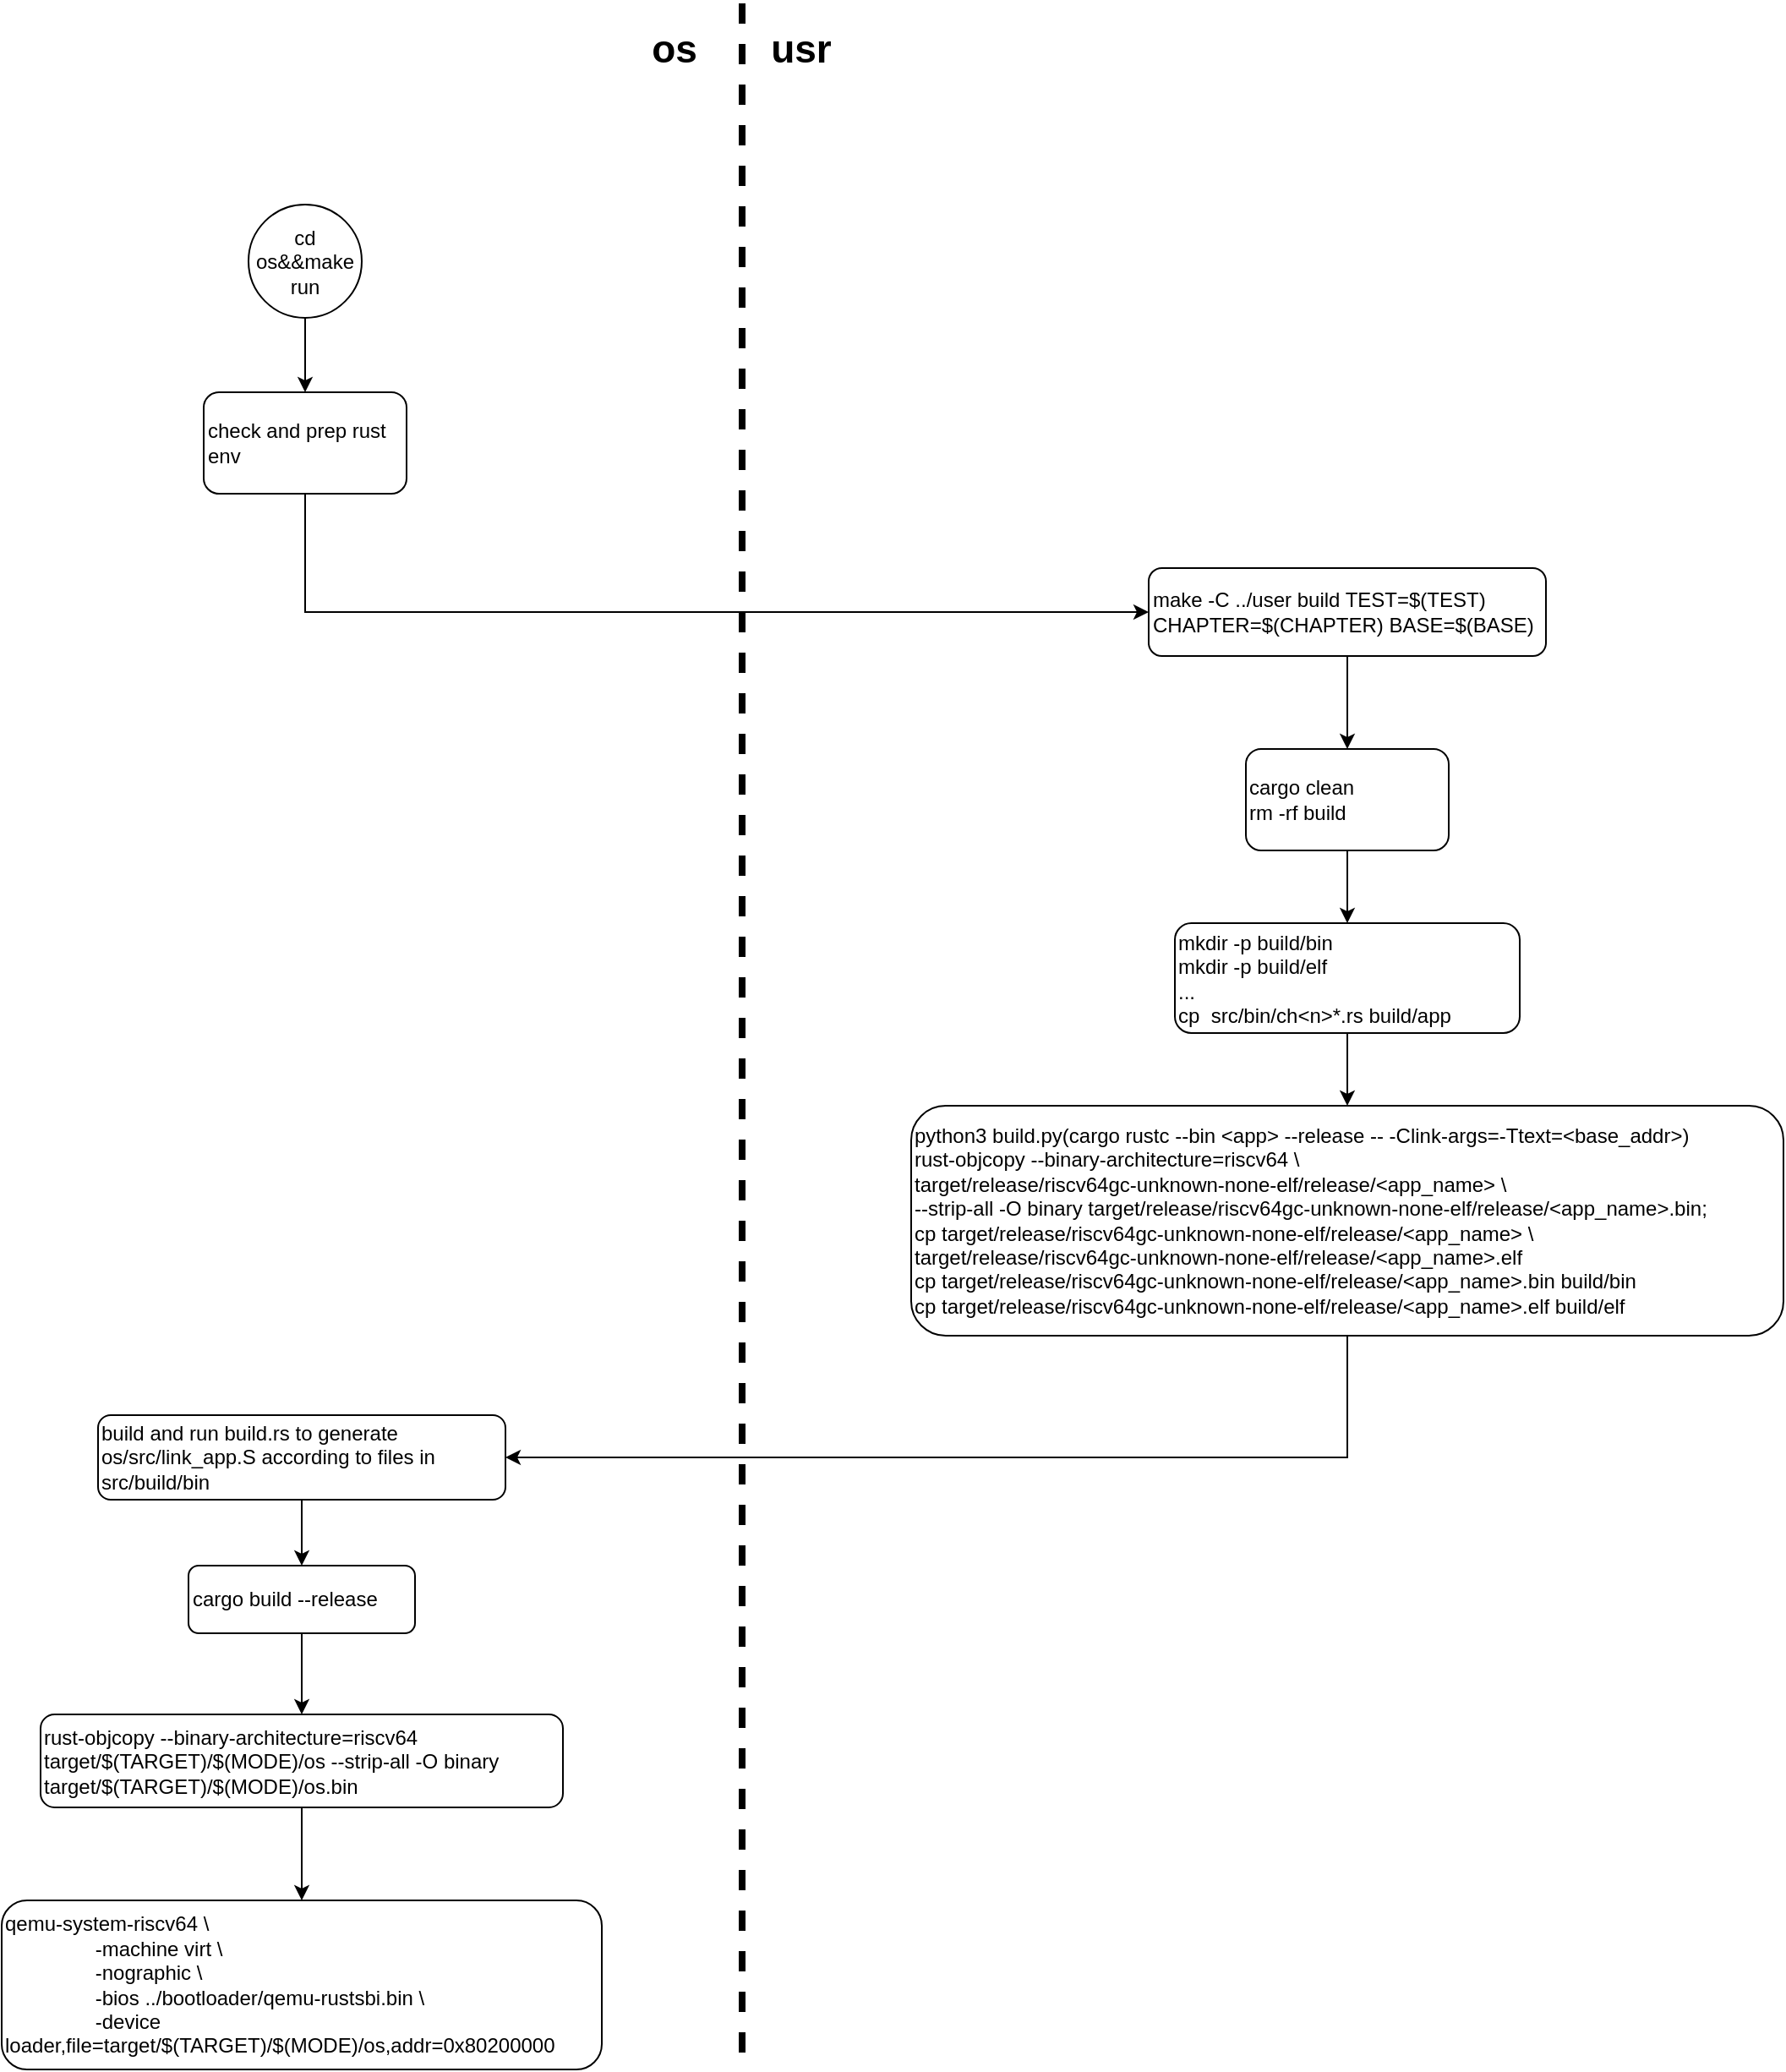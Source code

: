 <mxfile version="24.1.0" type="device">
  <diagram name="第 1 页" id="08hsS0CYBdLucR93m8tl">
    <mxGraphModel dx="2487" dy="1384" grid="0" gridSize="10" guides="1" tooltips="1" connect="1" arrows="1" fold="1" page="0" pageScale="1" pageWidth="827" pageHeight="1169" math="0" shadow="0">
      <root>
        <mxCell id="0" />
        <mxCell id="1" parent="0" />
        <mxCell id="3wXcCNMswuUDBOQorGlN-15" style="edgeStyle=orthogonalEdgeStyle;rounded=0;orthogonalLoop=1;jettySize=auto;html=1;exitX=0.5;exitY=1;exitDx=0;exitDy=0;entryX=0;entryY=0.5;entryDx=0;entryDy=0;" edge="1" parent="1" source="3wXcCNMswuUDBOQorGlN-1" target="3wXcCNMswuUDBOQorGlN-3">
          <mxGeometry relative="1" as="geometry" />
        </mxCell>
        <mxCell id="3wXcCNMswuUDBOQorGlN-1" value="check and prep rust env" style="rounded=1;whiteSpace=wrap;html=1;align=left;" vertex="1" parent="1">
          <mxGeometry x="-317.5" y="124" width="120" height="60" as="geometry" />
        </mxCell>
        <mxCell id="3wXcCNMswuUDBOQorGlN-14" style="edgeStyle=orthogonalEdgeStyle;rounded=0;orthogonalLoop=1;jettySize=auto;html=1;exitX=0.5;exitY=1;exitDx=0;exitDy=0;" edge="1" parent="1" source="3wXcCNMswuUDBOQorGlN-2" target="3wXcCNMswuUDBOQorGlN-1">
          <mxGeometry relative="1" as="geometry" />
        </mxCell>
        <mxCell id="3wXcCNMswuUDBOQorGlN-2" value="cd os&amp;amp;&amp;amp;make run" style="ellipse;whiteSpace=wrap;html=1;aspect=fixed;" vertex="1" parent="1">
          <mxGeometry x="-291" y="13" width="67" height="67" as="geometry" />
        </mxCell>
        <mxCell id="3wXcCNMswuUDBOQorGlN-16" style="edgeStyle=orthogonalEdgeStyle;rounded=0;orthogonalLoop=1;jettySize=auto;html=1;exitX=0.5;exitY=1;exitDx=0;exitDy=0;entryX=0.5;entryY=0;entryDx=0;entryDy=0;" edge="1" parent="1" source="3wXcCNMswuUDBOQorGlN-3" target="3wXcCNMswuUDBOQorGlN-4">
          <mxGeometry relative="1" as="geometry" />
        </mxCell>
        <mxCell id="3wXcCNMswuUDBOQorGlN-3" value="make -C ../user build TEST=$(TEST) CHAPTER=$(CHAPTER) BASE=$(BASE)" style="rounded=1;whiteSpace=wrap;html=1;align=left;" vertex="1" parent="1">
          <mxGeometry x="241.5" y="228" width="235" height="52" as="geometry" />
        </mxCell>
        <mxCell id="3wXcCNMswuUDBOQorGlN-17" style="edgeStyle=orthogonalEdgeStyle;rounded=0;orthogonalLoop=1;jettySize=auto;html=1;exitX=0.5;exitY=1;exitDx=0;exitDy=0;" edge="1" parent="1" source="3wXcCNMswuUDBOQorGlN-4" target="3wXcCNMswuUDBOQorGlN-8">
          <mxGeometry relative="1" as="geometry" />
        </mxCell>
        <mxCell id="3wXcCNMswuUDBOQorGlN-4" value="cargo clean&lt;div&gt;rm -rf build&lt;/div&gt;" style="rounded=1;whiteSpace=wrap;html=1;align=left;" vertex="1" parent="1">
          <mxGeometry x="299" y="335" width="120" height="60" as="geometry" />
        </mxCell>
        <mxCell id="3wXcCNMswuUDBOQorGlN-5" value="" style="line;strokeWidth=4;direction=south;html=1;perimeter=backbonePerimeter;points=[];outlineConnect=0;dashed=1;" vertex="1" parent="1">
          <mxGeometry x="-4" y="-106" width="10" height="1220" as="geometry" />
        </mxCell>
        <mxCell id="3wXcCNMswuUDBOQorGlN-6" value="&lt;font style=&quot;font-size: 23px;&quot;&gt;&lt;b&gt;os&lt;/b&gt;&lt;/font&gt;" style="text;html=1;align=center;verticalAlign=middle;whiteSpace=wrap;rounded=0;" vertex="1" parent="1">
          <mxGeometry x="-69" y="-94" width="60" height="30" as="geometry" />
        </mxCell>
        <mxCell id="3wXcCNMswuUDBOQorGlN-7" value="&lt;font style=&quot;font-size: 23px;&quot;&gt;&lt;b&gt;usr&lt;/b&gt;&lt;/font&gt;" style="text;html=1;align=center;verticalAlign=middle;whiteSpace=wrap;rounded=0;fontFamily=Helvetica;fontSize=12;fontColor=default;" vertex="1" parent="1">
          <mxGeometry x="6" y="-94" width="60" height="30" as="geometry" />
        </mxCell>
        <mxCell id="3wXcCNMswuUDBOQorGlN-18" style="edgeStyle=orthogonalEdgeStyle;rounded=0;orthogonalLoop=1;jettySize=auto;html=1;exitX=0.5;exitY=1;exitDx=0;exitDy=0;" edge="1" parent="1" source="3wXcCNMswuUDBOQorGlN-8" target="3wXcCNMswuUDBOQorGlN-9">
          <mxGeometry relative="1" as="geometry" />
        </mxCell>
        <mxCell id="3wXcCNMswuUDBOQorGlN-8" value="mkdir -p build/bin&lt;div&gt;mkdir -p build/elf&lt;/div&gt;&lt;div&gt;...&lt;/div&gt;&lt;div&gt;cp&amp;nbsp; src/bin/ch&amp;lt;n&amp;gt;*.rs build/app&lt;/div&gt;" style="rounded=1;whiteSpace=wrap;html=1;align=left;" vertex="1" parent="1">
          <mxGeometry x="257" y="438" width="204" height="65" as="geometry" />
        </mxCell>
        <mxCell id="3wXcCNMswuUDBOQorGlN-19" style="edgeStyle=orthogonalEdgeStyle;rounded=0;orthogonalLoop=1;jettySize=auto;html=1;exitX=0.5;exitY=1;exitDx=0;exitDy=0;entryX=1;entryY=0.5;entryDx=0;entryDy=0;" edge="1" parent="1" source="3wXcCNMswuUDBOQorGlN-9" target="3wXcCNMswuUDBOQorGlN-10">
          <mxGeometry relative="1" as="geometry" />
        </mxCell>
        <mxCell id="3wXcCNMswuUDBOQorGlN-9" value="python3 build.py(cargo rustc --bin &amp;lt;app&amp;gt; --release -- -Clink-args=-Ttext=&amp;lt;base_addr&amp;gt;&lt;span style=&quot;background-color: initial;&quot;&gt;)&lt;/span&gt;&lt;div&gt;&lt;span style=&quot;background-color: initial;&quot;&gt;&lt;div&gt;rust-objcopy --binary-architecture=riscv64 \&lt;/div&gt;&lt;div&gt;target/release/riscv64gc-unknown-none-elf/release/&amp;lt;app_name&amp;gt; \&lt;/div&gt;&lt;div&gt;--strip-all -O binary target/release/riscv64gc-unknown-none-elf/release/&amp;lt;app_name&amp;gt;.bin;&lt;/div&gt;&lt;div&gt;cp target/release/riscv64gc-unknown-none-elf/release/&amp;lt;app_name&amp;gt; \&lt;/div&gt;&lt;div&gt;target/release/riscv64gc-unknown-none-elf/release/&amp;lt;app_name&amp;gt;.elf&lt;/div&gt;&lt;div&gt;cp&amp;nbsp;&lt;span style=&quot;background-color: initial;&quot;&gt;target/release/riscv64gc-unknown-none-elf/release/&amp;lt;app_name&amp;gt;.bin build/bin&lt;/span&gt;&lt;/div&gt;&lt;div&gt;cp&amp;nbsp;&lt;span style=&quot;background-color: initial;&quot;&gt;target/release/riscv64gc-unknown-none-elf/release/&amp;lt;app_name&amp;gt;.elf build/elf&lt;/span&gt;&lt;span style=&quot;background-color: initial;&quot;&gt;&lt;br&gt;&lt;/span&gt;&lt;/div&gt;&lt;/span&gt;&lt;/div&gt;" style="rounded=1;whiteSpace=wrap;html=1;align=left;" vertex="1" parent="1">
          <mxGeometry x="101" y="546" width="516" height="136" as="geometry" />
        </mxCell>
        <mxCell id="3wXcCNMswuUDBOQorGlN-20" style="edgeStyle=orthogonalEdgeStyle;rounded=0;orthogonalLoop=1;jettySize=auto;html=1;exitX=0.5;exitY=1;exitDx=0;exitDy=0;entryX=0.5;entryY=0;entryDx=0;entryDy=0;" edge="1" parent="1" source="3wXcCNMswuUDBOQorGlN-10" target="3wXcCNMswuUDBOQorGlN-11">
          <mxGeometry relative="1" as="geometry" />
        </mxCell>
        <mxCell id="3wXcCNMswuUDBOQorGlN-10" value="build and run build.rs to generate os/src/link_app.S according to files in src/build/bin" style="rounded=1;whiteSpace=wrap;html=1;align=left;" vertex="1" parent="1">
          <mxGeometry x="-380" y="729" width="241" height="50" as="geometry" />
        </mxCell>
        <mxCell id="3wXcCNMswuUDBOQorGlN-21" style="edgeStyle=orthogonalEdgeStyle;rounded=0;orthogonalLoop=1;jettySize=auto;html=1;exitX=0.5;exitY=1;exitDx=0;exitDy=0;" edge="1" parent="1" source="3wXcCNMswuUDBOQorGlN-11" target="3wXcCNMswuUDBOQorGlN-12">
          <mxGeometry relative="1" as="geometry" />
        </mxCell>
        <mxCell id="3wXcCNMswuUDBOQorGlN-11" value="cargo build --release" style="rounded=1;whiteSpace=wrap;html=1;align=left;" vertex="1" parent="1">
          <mxGeometry x="-326.5" y="818" width="134" height="40" as="geometry" />
        </mxCell>
        <mxCell id="3wXcCNMswuUDBOQorGlN-22" style="edgeStyle=orthogonalEdgeStyle;rounded=0;orthogonalLoop=1;jettySize=auto;html=1;exitX=0.5;exitY=1;exitDx=0;exitDy=0;" edge="1" parent="1" source="3wXcCNMswuUDBOQorGlN-12" target="3wXcCNMswuUDBOQorGlN-13">
          <mxGeometry relative="1" as="geometry" />
        </mxCell>
        <mxCell id="3wXcCNMswuUDBOQorGlN-12" value="rust-objcopy --binary-architecture=riscv64 target/$(TARGET)/$(MODE)/os --strip-all -O binary target/$(TARGET)/$(MODE)/os.bin" style="rounded=1;whiteSpace=wrap;html=1;align=left;" vertex="1" parent="1">
          <mxGeometry x="-414" y="906" width="309" height="55" as="geometry" />
        </mxCell>
        <mxCell id="3wXcCNMswuUDBOQorGlN-13" value="&lt;div&gt;qemu-system-riscv64 \&lt;/div&gt;&lt;div&gt;&lt;span style=&quot;white-space: normal;&quot;&gt;&lt;span style=&quot;white-space:pre&quot;&gt;&#x9;&#x9;&lt;/span&gt;-machine virt \&lt;/span&gt;&lt;/div&gt;&lt;div&gt;&lt;span style=&quot;white-space: normal;&quot;&gt;&lt;span style=&quot;white-space:pre&quot;&gt;&#x9;&#x9;&lt;/span&gt;-nographic \&lt;/span&gt;&lt;/div&gt;&lt;div&gt;&lt;span style=&quot;white-space: normal;&quot;&gt;&lt;span style=&quot;white-space:pre&quot;&gt;&#x9;&#x9;&lt;/span&gt;-bios ../bootloader/qemu-rustsbi.bin \&lt;/span&gt;&lt;/div&gt;&lt;div&gt;&lt;span style=&quot;white-space: normal;&quot;&gt;&lt;span style=&quot;white-space:pre&quot;&gt;&#x9;&#x9;&lt;/span&gt;-device loader,file=target/$(TARGET)/$(MODE)/os,addr=0x80200000&lt;/span&gt;&lt;/div&gt;" style="rounded=1;whiteSpace=wrap;html=1;align=left;" vertex="1" parent="1">
          <mxGeometry x="-437" y="1016" width="355" height="100" as="geometry" />
        </mxCell>
      </root>
    </mxGraphModel>
  </diagram>
</mxfile>
